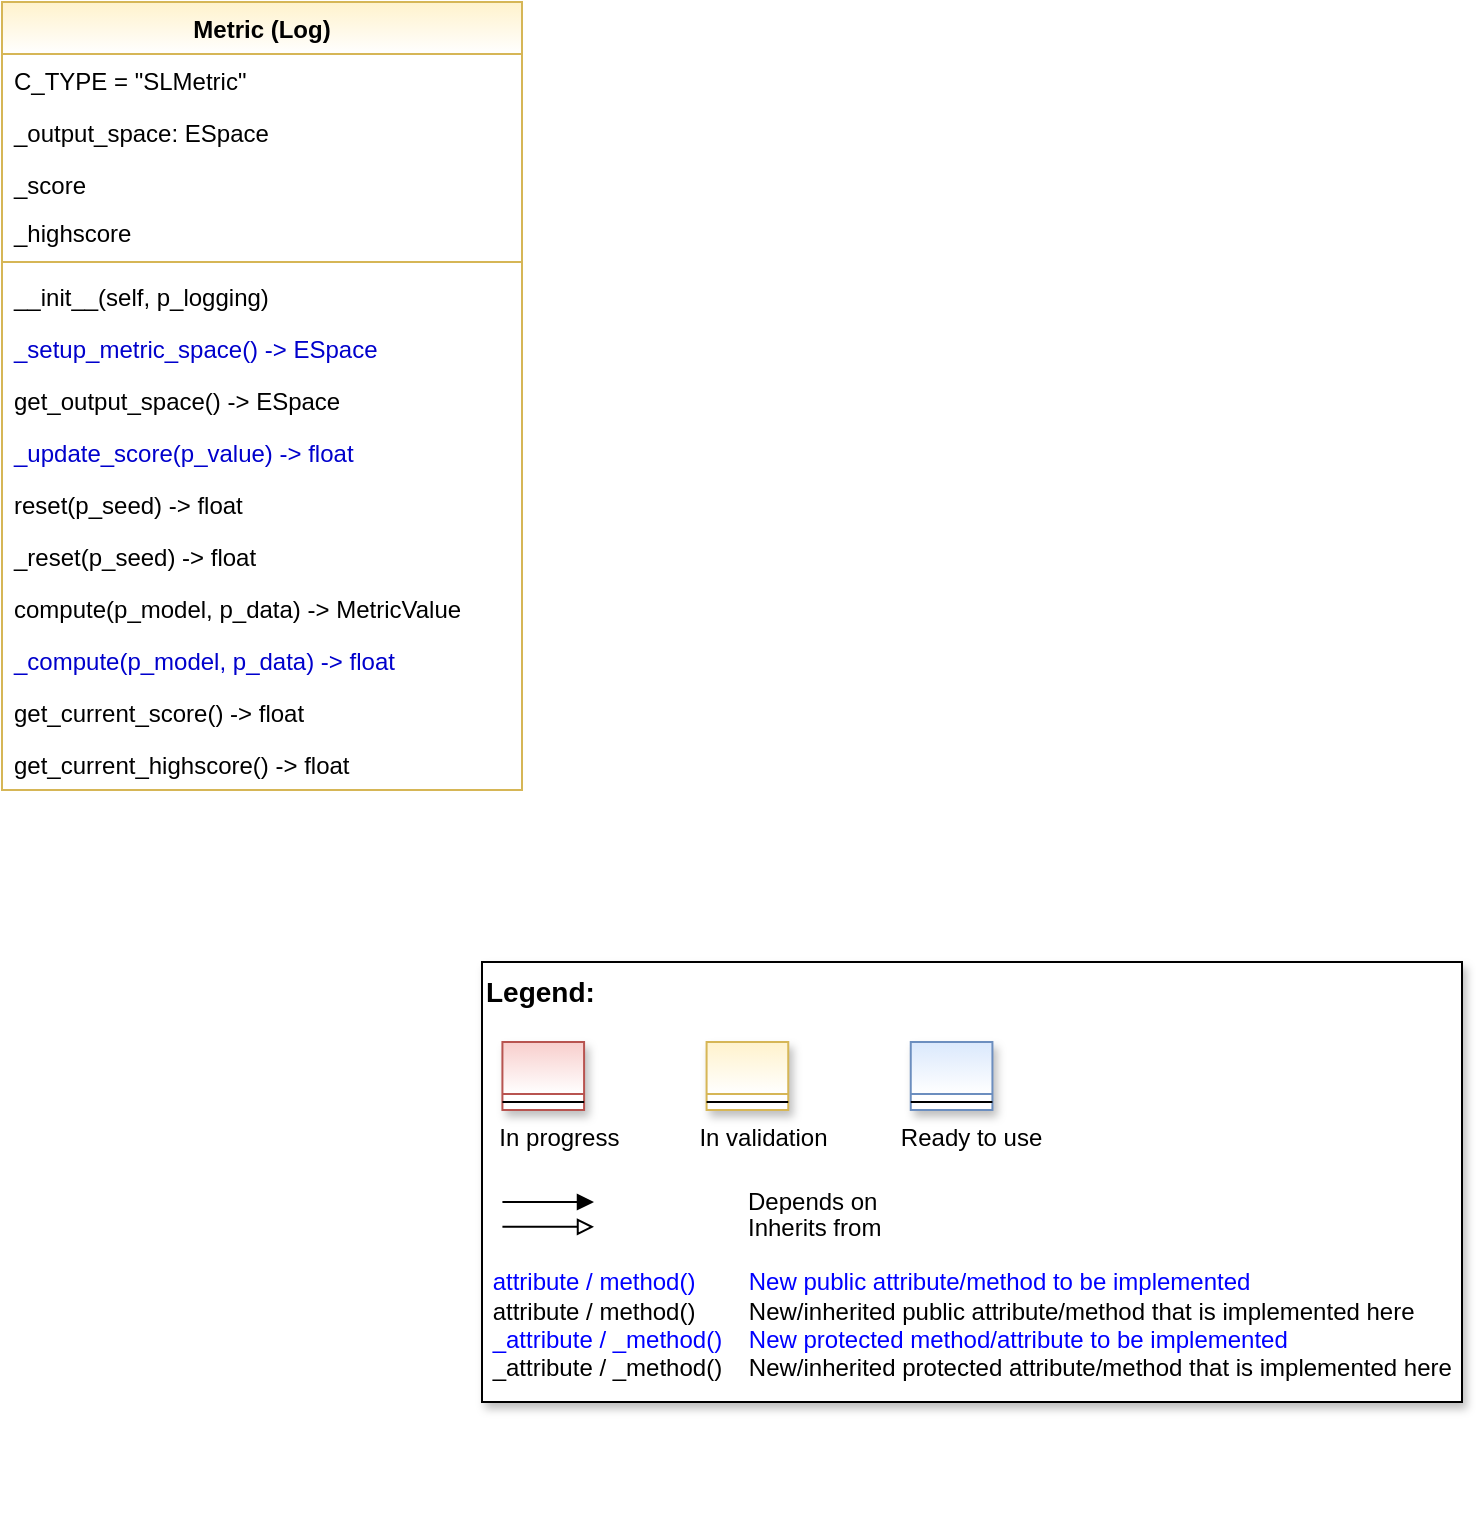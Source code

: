 <mxfile version="20.2.3" type="device"><diagram id="PL1qHxIV-9RKJNN_rhZa" name="Page-1"><mxGraphModel dx="614" dy="414" grid="1" gridSize="10" guides="1" tooltips="1" connect="1" arrows="1" fold="1" page="1" pageScale="1" pageWidth="4681" pageHeight="3300" math="0" shadow="0"><root><mxCell id="0"/><mxCell id="1" parent="0"/><mxCell id="oEVEFn9UgEL6mGCs76Ct-1" value="Metric (Log)" style="swimlane;fontStyle=1;align=center;verticalAlign=top;childLayout=stackLayout;horizontal=1;startSize=26;horizontalStack=0;resizeParent=1;resizeParentMax=0;resizeLast=0;collapsible=1;marginBottom=0;fillColor=#fff2cc;strokeColor=#d6b656;swimlaneFillColor=default;gradientColor=#FFFFFF;" vertex="1" parent="1"><mxGeometry x="640" y="160" width="260" height="394" as="geometry"/></mxCell><mxCell id="oEVEFn9UgEL6mGCs76Ct-2" value="C_TYPE = &quot;SLMetric&quot;" style="text;strokeColor=none;fillColor=none;align=left;verticalAlign=top;spacingLeft=4;spacingRight=4;overflow=hidden;rotatable=0;points=[[0,0.5],[1,0.5]];portConstraint=eastwest;" vertex="1" parent="oEVEFn9UgEL6mGCs76Ct-1"><mxGeometry y="26" width="260" height="26" as="geometry"/></mxCell><mxCell id="oEVEFn9UgEL6mGCs76Ct-3" value="_output_space: ESpace" style="text;strokeColor=none;fillColor=none;align=left;verticalAlign=top;spacingLeft=4;spacingRight=4;overflow=hidden;rotatable=0;points=[[0,0.5],[1,0.5]];portConstraint=eastwest;" vertex="1" parent="oEVEFn9UgEL6mGCs76Ct-1"><mxGeometry y="52" width="260" height="26" as="geometry"/></mxCell><mxCell id="oEVEFn9UgEL6mGCs76Ct-4" value="_score" style="text;strokeColor=none;fillColor=none;align=left;verticalAlign=top;spacingLeft=4;spacingRight=4;overflow=hidden;rotatable=0;points=[[0,0.5],[1,0.5]];portConstraint=eastwest;" vertex="1" parent="oEVEFn9UgEL6mGCs76Ct-1"><mxGeometry y="78" width="260" height="24" as="geometry"/></mxCell><mxCell id="oEVEFn9UgEL6mGCs76Ct-5" value="_highscore" style="text;strokeColor=none;fillColor=none;align=left;verticalAlign=top;spacingLeft=4;spacingRight=4;overflow=hidden;rotatable=0;points=[[0,0.5],[1,0.5]];portConstraint=eastwest;" vertex="1" parent="oEVEFn9UgEL6mGCs76Ct-1"><mxGeometry y="102" width="260" height="24" as="geometry"/></mxCell><mxCell id="oEVEFn9UgEL6mGCs76Ct-6" value="" style="line;strokeWidth=1;fillColor=#fff2cc;align=left;verticalAlign=middle;spacingTop=-1;spacingLeft=3;spacingRight=3;rotatable=0;labelPosition=right;points=[];portConstraint=eastwest;strokeColor=#d6b656;" vertex="1" parent="oEVEFn9UgEL6mGCs76Ct-1"><mxGeometry y="126" width="260" height="8" as="geometry"/></mxCell><mxCell id="oEVEFn9UgEL6mGCs76Ct-7" value="__init__(self, p_logging)" style="text;strokeColor=none;fillColor=none;align=left;verticalAlign=top;spacingLeft=4;spacingRight=4;overflow=hidden;rotatable=0;points=[[0,0.5],[1,0.5]];portConstraint=eastwest;" vertex="1" parent="oEVEFn9UgEL6mGCs76Ct-1"><mxGeometry y="134" width="260" height="26" as="geometry"/></mxCell><mxCell id="oEVEFn9UgEL6mGCs76Ct-8" value="_setup_metric_space() -&gt; ESpace" style="text;strokeColor=none;fillColor=none;align=left;verticalAlign=top;spacingLeft=4;spacingRight=4;overflow=hidden;rotatable=0;points=[[0,0.5],[1,0.5]];portConstraint=eastwest;fontColor=#0000CC;" vertex="1" parent="oEVEFn9UgEL6mGCs76Ct-1"><mxGeometry y="160" width="260" height="26" as="geometry"/></mxCell><mxCell id="oEVEFn9UgEL6mGCs76Ct-9" value="get_output_space() -&gt; ESpace" style="text;strokeColor=none;fillColor=none;align=left;verticalAlign=top;spacingLeft=4;spacingRight=4;overflow=hidden;rotatable=0;points=[[0,0.5],[1,0.5]];portConstraint=eastwest;" vertex="1" parent="oEVEFn9UgEL6mGCs76Ct-1"><mxGeometry y="186" width="260" height="26" as="geometry"/></mxCell><mxCell id="oEVEFn9UgEL6mGCs76Ct-10" value="_update_score(p_value) -&gt; float" style="text;strokeColor=none;fillColor=none;align=left;verticalAlign=top;spacingLeft=4;spacingRight=4;overflow=hidden;rotatable=0;points=[[0,0.5],[1,0.5]];portConstraint=eastwest;fontColor=#0000CC;" vertex="1" parent="oEVEFn9UgEL6mGCs76Ct-1"><mxGeometry y="212" width="260" height="26" as="geometry"/></mxCell><mxCell id="oEVEFn9UgEL6mGCs76Ct-11" value="reset(p_seed) -&gt; float" style="text;strokeColor=none;fillColor=none;align=left;verticalAlign=top;spacingLeft=4;spacingRight=4;overflow=hidden;rotatable=0;points=[[0,0.5],[1,0.5]];portConstraint=eastwest;" vertex="1" parent="oEVEFn9UgEL6mGCs76Ct-1"><mxGeometry y="238" width="260" height="26" as="geometry"/></mxCell><mxCell id="oEVEFn9UgEL6mGCs76Ct-12" value="_reset(p_seed) -&gt; float" style="text;strokeColor=none;fillColor=none;align=left;verticalAlign=top;spacingLeft=4;spacingRight=4;overflow=hidden;rotatable=0;points=[[0,0.5],[1,0.5]];portConstraint=eastwest;fontColor=default;" vertex="1" parent="oEVEFn9UgEL6mGCs76Ct-1"><mxGeometry y="264" width="260" height="26" as="geometry"/></mxCell><mxCell id="oEVEFn9UgEL6mGCs76Ct-13" value="compute(p_model, p_data) -&gt; MetricValue" style="text;strokeColor=none;fillColor=none;align=left;verticalAlign=top;spacingLeft=4;spacingRight=4;overflow=hidden;rotatable=0;points=[[0,0.5],[1,0.5]];portConstraint=eastwest;" vertex="1" parent="oEVEFn9UgEL6mGCs76Ct-1"><mxGeometry y="290" width="260" height="26" as="geometry"/></mxCell><mxCell id="oEVEFn9UgEL6mGCs76Ct-14" value="_compute(p_model, p_data) -&gt; float" style="text;strokeColor=none;fillColor=none;align=left;verticalAlign=top;spacingLeft=4;spacingRight=4;overflow=hidden;rotatable=0;points=[[0,0.5],[1,0.5]];portConstraint=eastwest;fontColor=#0000CC;" vertex="1" parent="oEVEFn9UgEL6mGCs76Ct-1"><mxGeometry y="316" width="260" height="26" as="geometry"/></mxCell><mxCell id="oEVEFn9UgEL6mGCs76Ct-15" value="get_current_score() -&gt; float" style="text;strokeColor=none;fillColor=none;align=left;verticalAlign=top;spacingLeft=4;spacingRight=4;overflow=hidden;rotatable=0;points=[[0,0.5],[1,0.5]];portConstraint=eastwest;fontColor=default;" vertex="1" parent="oEVEFn9UgEL6mGCs76Ct-1"><mxGeometry y="342" width="260" height="26" as="geometry"/></mxCell><mxCell id="oEVEFn9UgEL6mGCs76Ct-16" value="get_current_highscore() -&gt; float" style="text;strokeColor=none;fillColor=none;align=left;verticalAlign=top;spacingLeft=4;spacingRight=4;overflow=hidden;rotatable=0;points=[[0,0.5],[1,0.5]];portConstraint=eastwest;fontColor=default;" vertex="1" parent="oEVEFn9UgEL6mGCs76Ct-1"><mxGeometry y="368" width="260" height="26" as="geometry"/></mxCell><mxCell id="oEVEFn9UgEL6mGCs76Ct-17" value="" style="group" vertex="1" connectable="0" parent="1"><mxGeometry x="880" y="640" width="490" height="220" as="geometry"/></mxCell><mxCell id="oEVEFn9UgEL6mGCs76Ct-18" value="&lt;font color=&quot;#000000&quot; size=&quot;1&quot;&gt;&lt;b style=&quot;font-size: 14px&quot;&gt;Legend:&lt;br&gt;&lt;/b&gt;&lt;/font&gt;&lt;br&gt;&lt;br&gt;&lt;br&gt;&lt;font color=&quot;#0000ff&quot; style=&quot;font-size: 6px&quot;&gt;&lt;br&gt;&lt;/font&gt;&lt;span style=&quot;color: rgb(0 , 0 , 0)&quot;&gt;&lt;font style=&quot;font-size: 4px&quot;&gt;&amp;nbsp; &amp;nbsp;&lt;/font&gt;&amp;nbsp;In progress&amp;nbsp; &amp;nbsp; &amp;nbsp; &amp;nbsp; &amp;nbsp; &amp;nbsp; In validation&amp;nbsp; &amp;nbsp; &amp;nbsp; &amp;nbsp; &amp;nbsp; &amp;nbsp;Ready to use&lt;/span&gt;&lt;font color=&quot;#000000&quot;&gt;&amp;nbsp;&lt;br&gt;&lt;/font&gt;&lt;font color=&quot;#0000ff&quot;&gt;&lt;br&gt;&lt;br&gt;&lt;br&gt;&lt;br&gt;&amp;nbsp;attribute / method()&amp;nbsp; &amp;nbsp; &amp;nbsp; &amp;nbsp; New public attribute/method to be implemented&lt;/font&gt;&lt;br&gt;&lt;font color=&quot;#000000&quot;&gt;&amp;nbsp;&lt;/font&gt;&lt;font color=&quot;#000000&quot;&gt;attribute / method()&lt;span&gt;&#9;&lt;/span&gt;&amp;nbsp; &amp;nbsp; &amp;nbsp; &amp;nbsp;New/inherited public attribute/method that is implemented here&lt;br&gt;&lt;/font&gt;&lt;font color=&quot;#0000ff&quot;&gt;&amp;nbsp;_attribute /&amp;nbsp;&lt;/font&gt;&lt;font color=&quot;#0000ff&quot;&gt;_method()&amp;nbsp; &amp;nbsp; New protected method/attribute to be implemented&lt;/font&gt;&lt;br&gt;&lt;font color=&quot;#000000&quot;&gt;&amp;nbsp;_attribute / _method()&amp;nbsp; &amp;nbsp; New/inherited protected attribute/method that is implemented here&lt;br&gt;&lt;/font&gt;&lt;font color=&quot;#000000&quot;&gt;&lt;br&gt;&lt;br&gt;&lt;br&gt;&lt;br&gt;&lt;br&gt;&lt;/font&gt;" style="text;html=1;align=left;verticalAlign=top;whiteSpace=wrap;rounded=0;fontColor=#006600;strokeColor=#000000;shadow=1;fillColor=#ffffff;" vertex="1" parent="oEVEFn9UgEL6mGCs76Ct-17"><mxGeometry width="490.0" height="220" as="geometry"/></mxCell><mxCell id="oEVEFn9UgEL6mGCs76Ct-19" value="Depends on" style="endArrow=block;html=1;labelPosition=right;verticalLabelPosition=middle;align=left;verticalAlign=middle;endFill=1;fontSize=12;" edge="1" parent="oEVEFn9UgEL6mGCs76Ct-17"><mxGeometry x="-1623.125" y="-2180" width="51.042" height="50" as="geometry"><mxPoint x="10.208" y="120.003" as="sourcePoint"/><mxPoint x="55.991" y="120.003" as="targetPoint"/><mxPoint x="98" as="offset"/><Array as="points"><mxPoint x="30.625" y="120"/></Array></mxGeometry></mxCell><mxCell id="oEVEFn9UgEL6mGCs76Ct-20" value="Inherits from" style="endArrow=block;html=1;labelPosition=right;verticalLabelPosition=middle;align=left;verticalAlign=middle;endFill=0;fontSize=12;" edge="1" parent="oEVEFn9UgEL6mGCs76Ct-17"><mxGeometry x="-1623.125" y="-2180" width="51.042" height="50" as="geometry"><mxPoint x="10.208" y="132.385" as="sourcePoint"/><mxPoint x="55.991" y="132.385" as="targetPoint"/><mxPoint x="98" y="1" as="offset"/></mxGeometry></mxCell><mxCell id="oEVEFn9UgEL6mGCs76Ct-21" value="" style="swimlane;fontStyle=3;align=center;verticalAlign=top;childLayout=stackLayout;horizontal=1;startSize=26;horizontalStack=0;resizeParent=1;resizeLast=0;collapsible=1;marginBottom=0;rounded=0;shadow=1;strokeWidth=1;fillColor=#f8cecc;strokeColor=#b85450;gradientColor=#ffffff;swimlaneFillColor=#ffffff;" vertex="1" parent="oEVEFn9UgEL6mGCs76Ct-17"><mxGeometry x="10.208" y="40" width="40.833" height="34" as="geometry"><mxRectangle x="230" y="140" width="160" height="26" as="alternateBounds"/></mxGeometry></mxCell><mxCell id="oEVEFn9UgEL6mGCs76Ct-22" value="" style="line;html=1;strokeWidth=1;align=left;verticalAlign=middle;spacingTop=-1;spacingLeft=3;spacingRight=3;rotatable=0;labelPosition=right;points=[];portConstraint=eastwest;" vertex="1" parent="oEVEFn9UgEL6mGCs76Ct-21"><mxGeometry y="26" width="40.833" height="8" as="geometry"/></mxCell><mxCell id="oEVEFn9UgEL6mGCs76Ct-23" value="" style="swimlane;fontStyle=3;align=center;verticalAlign=top;childLayout=stackLayout;horizontal=1;startSize=26;horizontalStack=0;resizeParent=1;resizeLast=0;collapsible=1;marginBottom=0;rounded=0;shadow=1;strokeWidth=1;fillColor=#fff2cc;strokeColor=#d6b656;gradientColor=#ffffff;swimlaneFillColor=#ffffff;" vertex="1" parent="oEVEFn9UgEL6mGCs76Ct-17"><mxGeometry x="112.292" y="40" width="40.833" height="34" as="geometry"><mxRectangle x="230" y="140" width="160" height="26" as="alternateBounds"/></mxGeometry></mxCell><mxCell id="oEVEFn9UgEL6mGCs76Ct-24" value="" style="line;html=1;strokeWidth=1;align=left;verticalAlign=middle;spacingTop=-1;spacingLeft=3;spacingRight=3;rotatable=0;labelPosition=right;points=[];portConstraint=eastwest;" vertex="1" parent="oEVEFn9UgEL6mGCs76Ct-23"><mxGeometry y="26" width="40.833" height="8" as="geometry"/></mxCell><mxCell id="oEVEFn9UgEL6mGCs76Ct-25" value="" style="swimlane;fontStyle=3;align=center;verticalAlign=top;childLayout=stackLayout;horizontal=1;startSize=26;horizontalStack=0;resizeParent=1;resizeLast=0;collapsible=1;marginBottom=0;rounded=0;shadow=1;strokeWidth=1;fillColor=#dae8fc;strokeColor=#6c8ebf;gradientColor=#ffffff;swimlaneFillColor=#ffffff;" vertex="1" parent="oEVEFn9UgEL6mGCs76Ct-17"><mxGeometry x="214.375" y="40" width="40.833" height="34" as="geometry"><mxRectangle x="230" y="140" width="160" height="26" as="alternateBounds"/></mxGeometry></mxCell><mxCell id="oEVEFn9UgEL6mGCs76Ct-26" value="" style="line;html=1;strokeWidth=1;align=left;verticalAlign=middle;spacingTop=-1;spacingLeft=3;spacingRight=3;rotatable=0;labelPosition=right;points=[];portConstraint=eastwest;" vertex="1" parent="oEVEFn9UgEL6mGCs76Ct-25"><mxGeometry y="26" width="40.833" height="8" as="geometry"/></mxCell></root></mxGraphModel></diagram></mxfile>